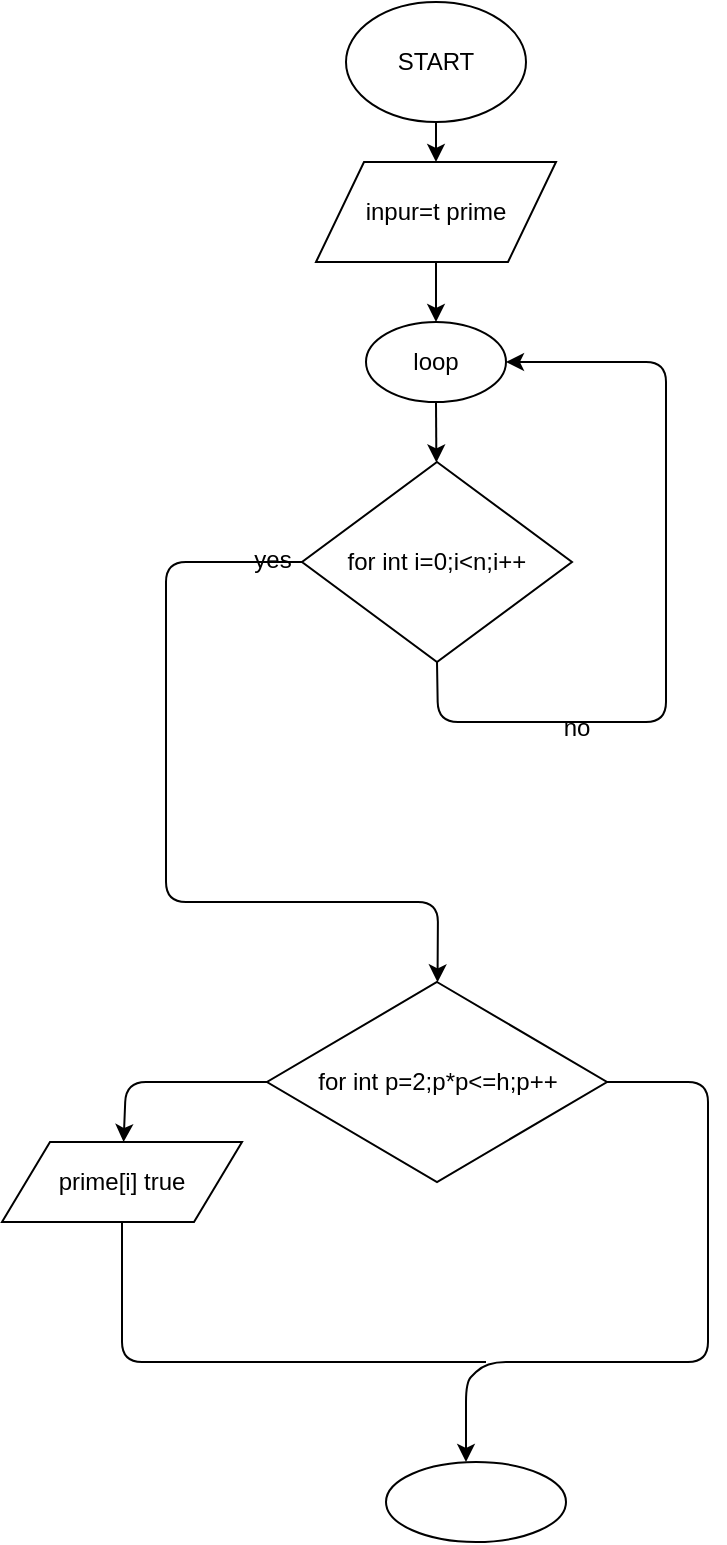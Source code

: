 <mxfile version="13.0.3" type="device"><diagram id="exWxqJ8EqEVMfsPPfpnW" name="Halaman-1"><mxGraphModel dx="852" dy="494" grid="1" gridSize="10" guides="1" tooltips="1" connect="1" arrows="1" fold="1" page="1" pageScale="1" pageWidth="850" pageHeight="1100" math="0" shadow="0"><root><mxCell id="0"/><mxCell id="1" parent="0"/><mxCell id="O3-gVaa4gqbIhC5jSUNs-1" value="START" style="ellipse;whiteSpace=wrap;html=1;" vertex="1" parent="1"><mxGeometry x="380" y="40" width="90" height="60" as="geometry"/></mxCell><mxCell id="O3-gVaa4gqbIhC5jSUNs-2" value="" style="endArrow=classic;html=1;exitX=0.5;exitY=1;exitDx=0;exitDy=0;" edge="1" parent="1" source="O3-gVaa4gqbIhC5jSUNs-1" target="O3-gVaa4gqbIhC5jSUNs-3"><mxGeometry width="50" height="50" relative="1" as="geometry"><mxPoint x="420" y="160" as="sourcePoint"/><mxPoint x="425" y="140" as="targetPoint"/></mxGeometry></mxCell><mxCell id="O3-gVaa4gqbIhC5jSUNs-3" value="inpur=t prime" style="shape=parallelogram;perimeter=parallelogramPerimeter;whiteSpace=wrap;html=1;" vertex="1" parent="1"><mxGeometry x="365" y="120" width="120" height="50" as="geometry"/></mxCell><mxCell id="O3-gVaa4gqbIhC5jSUNs-4" value="" style="endArrow=classic;html=1;exitX=0.5;exitY=1;exitDx=0;exitDy=0;" edge="1" parent="1" source="O3-gVaa4gqbIhC5jSUNs-3" target="O3-gVaa4gqbIhC5jSUNs-5"><mxGeometry width="50" height="50" relative="1" as="geometry"><mxPoint x="400" y="280" as="sourcePoint"/><mxPoint x="425" y="200" as="targetPoint"/></mxGeometry></mxCell><mxCell id="O3-gVaa4gqbIhC5jSUNs-5" value="loop" style="ellipse;whiteSpace=wrap;html=1;" vertex="1" parent="1"><mxGeometry x="390" y="200" width="70" height="40" as="geometry"/></mxCell><mxCell id="O3-gVaa4gqbIhC5jSUNs-6" value="" style="endArrow=classic;html=1;exitX=0.5;exitY=1;exitDx=0;exitDy=0;" edge="1" parent="1" source="O3-gVaa4gqbIhC5jSUNs-5" target="O3-gVaa4gqbIhC5jSUNs-7"><mxGeometry width="50" height="50" relative="1" as="geometry"><mxPoint x="390" y="260" as="sourcePoint"/><mxPoint x="425" y="270" as="targetPoint"/></mxGeometry></mxCell><mxCell id="O3-gVaa4gqbIhC5jSUNs-7" value="for int i=0;i&amp;lt;n;i++" style="rhombus;whiteSpace=wrap;html=1;" vertex="1" parent="1"><mxGeometry x="358" y="270" width="135" height="100" as="geometry"/></mxCell><mxCell id="O3-gVaa4gqbIhC5jSUNs-8" value="" style="endArrow=classic;html=1;exitX=0.5;exitY=1;exitDx=0;exitDy=0;entryX=1;entryY=0.5;entryDx=0;entryDy=0;" edge="1" parent="1" source="O3-gVaa4gqbIhC5jSUNs-7" target="O3-gVaa4gqbIhC5jSUNs-5"><mxGeometry width="50" height="50" relative="1" as="geometry"><mxPoint x="470" y="400" as="sourcePoint"/><mxPoint x="530" y="210" as="targetPoint"/><Array as="points"><mxPoint x="426" y="400"/><mxPoint x="540" y="400"/><mxPoint x="540" y="220"/></Array></mxGeometry></mxCell><mxCell id="O3-gVaa4gqbIhC5jSUNs-9" value="no" style="text;html=1;align=center;verticalAlign=middle;resizable=0;points=[];autosize=1;" vertex="1" parent="1"><mxGeometry x="480" y="393" width="30" height="20" as="geometry"/></mxCell><mxCell id="O3-gVaa4gqbIhC5jSUNs-10" value="" style="endArrow=classic;html=1;exitX=0;exitY=0.5;exitDx=0;exitDy=0;" edge="1" parent="1" source="O3-gVaa4gqbIhC5jSUNs-7" target="O3-gVaa4gqbIhC5jSUNs-11"><mxGeometry width="50" height="50" relative="1" as="geometry"><mxPoint x="260" y="350" as="sourcePoint"/><mxPoint x="426" y="520" as="targetPoint"/><Array as="points"><mxPoint x="290" y="320"/><mxPoint x="290" y="490"/><mxPoint x="426" y="490"/></Array></mxGeometry></mxCell><mxCell id="O3-gVaa4gqbIhC5jSUNs-11" value="for int p=2;p*p&amp;lt;=h;p++" style="rhombus;whiteSpace=wrap;html=1;" vertex="1" parent="1"><mxGeometry x="340.5" y="530" width="170" height="100" as="geometry"/></mxCell><mxCell id="O3-gVaa4gqbIhC5jSUNs-12" value="yes" style="text;html=1;align=center;verticalAlign=middle;resizable=0;points=[];autosize=1;" vertex="1" parent="1"><mxGeometry x="328" y="309" width="30" height="20" as="geometry"/></mxCell><mxCell id="O3-gVaa4gqbIhC5jSUNs-13" value="" style="endArrow=classic;html=1;" edge="1" parent="1"><mxGeometry width="50" height="50" relative="1" as="geometry"><mxPoint x="510.5" y="580" as="sourcePoint"/><mxPoint x="440" y="770" as="targetPoint"/><Array as="points"><mxPoint x="561" y="580"/><mxPoint x="561" y="720"/><mxPoint x="450" y="720"/><mxPoint x="440" y="730"/></Array></mxGeometry></mxCell><mxCell id="O3-gVaa4gqbIhC5jSUNs-14" value="" style="endArrow=classic;html=1;" edge="1" parent="1" target="O3-gVaa4gqbIhC5jSUNs-15"><mxGeometry width="50" height="50" relative="1" as="geometry"><mxPoint x="340.5" y="580" as="sourcePoint"/><mxPoint x="270" y="610" as="targetPoint"/><Array as="points"><mxPoint x="270" y="580"/></Array></mxGeometry></mxCell><mxCell id="O3-gVaa4gqbIhC5jSUNs-15" value="prime[i] true" style="shape=parallelogram;perimeter=parallelogramPerimeter;whiteSpace=wrap;html=1;" vertex="1" parent="1"><mxGeometry x="208" y="610" width="120" height="40" as="geometry"/></mxCell><mxCell id="O3-gVaa4gqbIhC5jSUNs-17" value="" style="endArrow=none;html=1;exitX=0.5;exitY=1;exitDx=0;exitDy=0;" edge="1" parent="1" source="O3-gVaa4gqbIhC5jSUNs-15"><mxGeometry width="50" height="50" relative="1" as="geometry"><mxPoint x="400" y="670" as="sourcePoint"/><mxPoint x="450" y="720" as="targetPoint"/><Array as="points"><mxPoint x="268" y="720"/></Array></mxGeometry></mxCell><mxCell id="O3-gVaa4gqbIhC5jSUNs-18" value="" style="ellipse;whiteSpace=wrap;html=1;" vertex="1" parent="1"><mxGeometry x="400" y="770" width="90" height="40" as="geometry"/></mxCell></root></mxGraphModel></diagram></mxfile>
